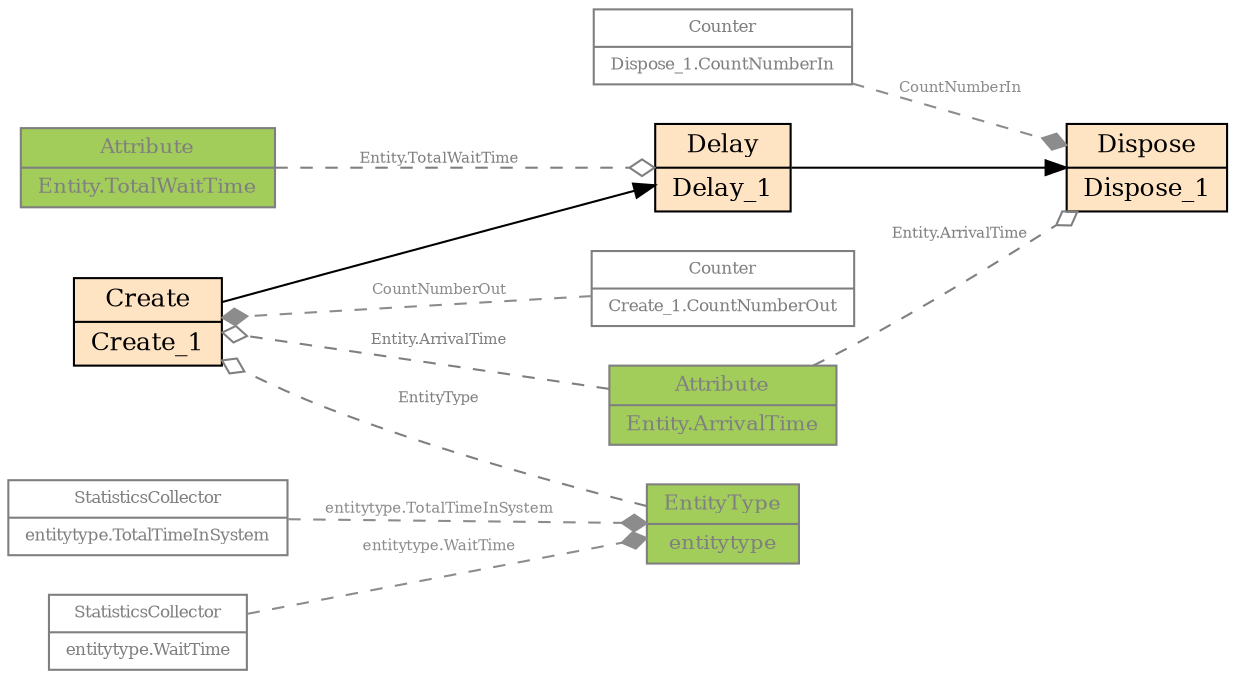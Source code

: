 digraph G {
  compound=true; rankdir=LR; 
  // model level
  {
     rank=min  // 0
     Create_1 [shape=record, fontsize=12, fontcolor=black, style=filled, fillcolor=bisque, label="Create|Create_1"];
  }
  {
     rank=max  // 1
     Dispose_1 [shape=record, fontsize=12, fontcolor=black, style=filled, fillcolor=bisque, label="Dispose|Dispose_1"];
  }
  {
     Dispose_1_CountNumberIn [shape=record, fontsize=8, color=gray50, fontcolor=gray50, label="Counter|Dispose_1.CountNumberIn"];
     Entity_TotalWaitTime [shape=record, fontsize=10, color=gray50, fontcolor=gray50, style=filled, fillcolor=darkolivegreen3, label="Attribute|Entity.TotalWaitTime"];
     Delay_1 [shape=record, fontsize=12, fontcolor=black, style=filled, fillcolor=bisque, label="Delay|Delay_1"];
     entitytype_WaitTime [shape=record, fontsize=8, color=gray50, fontcolor=gray50, label="StatisticsCollector|entitytype.WaitTime"];
     entitytype_TotalTimeInSystem [shape=record, fontsize=8, color=gray50, fontcolor=gray50, label="StatisticsCollector|entitytype.TotalTimeInSystem"];
     entitytype [shape=record, fontsize=10, color=gray50, fontcolor=gray50, style=filled, fillcolor=darkolivegreen3, label="EntityType|entitytype"];
     Entity_ArrivalTime [shape=record, fontsize=10, color=gray50, fontcolor=gray50, style=filled, fillcolor=darkolivegreen3, label="Attribute|Entity.ArrivalTime"];
     Create_1_CountNumberOut [shape=record, fontsize=8, color=gray50, fontcolor=gray50, label="Counter|Create_1.CountNumberOut"];
       Create_1_CountNumberOut->Create_1 [style=dashed, arrowhead="diamond", color=gray55, fontcolor=gray55, fontsize=7, label="CountNumberOut"];
       Entity_ArrivalTime->Create_1 [style=dashed, arrowhead="ediamond", color=gray50, fontcolor=gray50, fontsize=7, label="Entity.ArrivalTime"];
       entitytype_TotalTimeInSystem->entitytype [style=dashed, arrowhead="diamond", color=gray55, fontcolor=gray55, fontsize=7, label="entitytype.TotalTimeInSystem"];
       entitytype_WaitTime->entitytype [style=dashed, arrowhead="diamond", color=gray55, fontcolor=gray55, fontsize=7, label="entitytype.WaitTime"];
       entitytype->Create_1 [style=dashed, arrowhead="ediamond", color=gray50, fontcolor=gray50, fontsize=7, label="EntityType"];
       Entity_TotalWaitTime->Delay_1 [style=dashed, arrowhead="ediamond", color=gray50, fontcolor=gray50, fontsize=7, label="Entity.TotalWaitTime"];
       Dispose_1_CountNumberIn->Dispose_1 [style=dashed, arrowhead="diamond", color=gray55, fontcolor=gray55, fontsize=7, label="CountNumberIn"];
       Entity_ArrivalTime->Dispose_1 [style=dashed, arrowhead="ediamond", color=gray50, fontcolor=gray50, fontsize=7, label="Entity.ArrivalTime"];
       Delay_1->Dispose_1[style=solid, arrowhead="normal" color=black, fontcolor=black, fontsize=7];
       Create_1->Delay_1[style=solid, arrowhead="normal" color=black, fontcolor=black, fontsize=7];
  }
}
